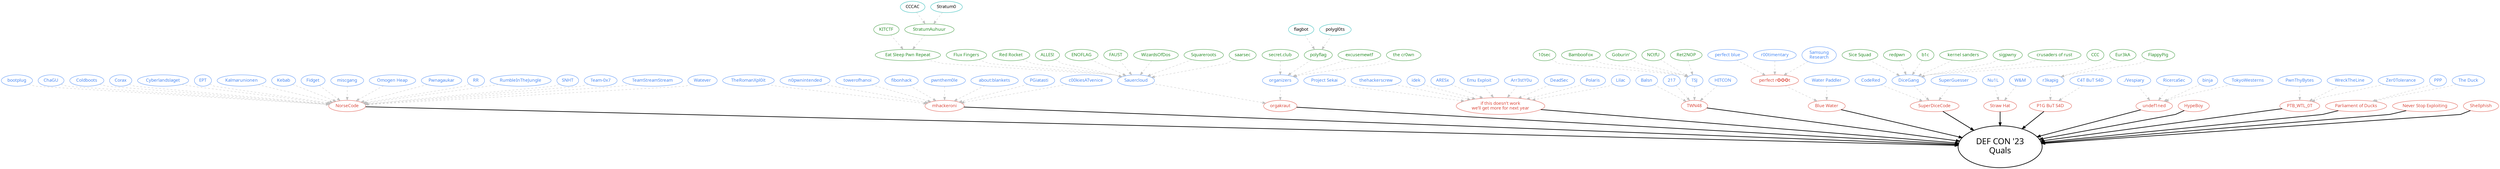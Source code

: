 digraph teams {
  node [fontname = "Cascadia Code"];
  overlap = false;
  // splines = true;
  splines = polyline;
  // sep="+1"; // 0.1, +1
  // esep=1;

  // level 0
  DEFCON [label="DEF CON '23\nQuals" style="bold" fontsize="26pt" href="https://nautilus.institute/", margin="0.25"];

  // level 1
  // team clusters (red)
  subgraph {
    node [color="#db4437" fontcolor="#db4437"];
    "NorseCode" [href="https://ctftime.org/team/110823/"];
    "mhackeroni" [href="https://ctftime.org/team/57788/"];
    "orgakraut" [href="https://ctftime.org/team/229364"];
    "if this doesn't work we'll get more for next year" [href="https://ctftime.org/team/220769/", label="if this doesn't work\nwe'll get more for next year"];
    "TWN48" [href="https://ctftime.org/team/229439"];
    "Blue Water" [href="https://ctftime.org/team/205897"];
    "SuperDiceCode" [href="https://ctftime.org/team/222838"];
    "Straw Hat" [href="https://ctftime.org/team/19208"];
    "P1G BuT S4D" [href="https://ctftime.org/team/222421"];
    "undef1ned" [href="https://ctftime.org/team/189869"];
    "HypeBoy" [href="https://ctftime.org/team/221939"];
    "PTB_WTL_0T" [href="https://ctftime.org/team/119975"];
    "Parliament of Ducks" [];
    "Never Stop Exploiting";
    "Shellphish" [href="https://ctftime.org/team/285"];
    
    // "Katzebin" [href="https://ctftime.org/team/141539"];

    // these are clusters from 2022 that got re-merged into even bigger clusters 2023
    "perfect r✪✪✪t" [href="https://ctftime.org/team/176403"];
  }

  // level 2
  // individual teams (blue)
  subgraph {
    node [color="#4285f4" fontcolor="#4285f4"];

    // Norsecode
    "bootplug" [];
    "ChaGU" [];
    "Coldboots" [];
    "Corax" [];
    "Cyberlandslaget" [];
    "EPT" [];
    "Kalmarunionen" [];
    "Kebab" [];
    "Fidget" [];
    "miscgang" [];
    "Omogen Heap" [];
    "Pwnagaukar" [];
    "RR" [];
    "RumbleInTheJungle" [];
    "SNHT" [];
    "Team-0x7" [];
    "TeamStreamStream" [];
    "Watever" [];

    // if this doesn't work we'll get more for next year
    "Project Sekai" [href=""];
    "thehackerscrew" [href=""];
    "idek" [href=""];
    "ARESx" [href=""];
    "Emu Exploit" [href=""];
    "Arr3stY0u" [href=""];
    "DeadSec" [href=""];
    "Polaris" [href=""];
    "Lilac" [href=""];

    // mhackeroni
    "TheRomanXpl0it" [href=""];
    "n0pwnintended";
    "towerofhanoi";
    "fibonhack";
    "pwnthem0le" [href="https://ctftime.org/team/60467/"];
    "about:blankets" [href="https://ctftime.org/team/208552"];
    "PGiatasti" [href="https://ctftime.org/team/80262"];
    "c00kiesATvenice";

    // Blue Water
    "Water Paddler" [href="https://ctftime.org/team/155019"]
    "perfect blue" [href="https://ctftime.org/team/53802"];
    "r00timentary" [href="https://ctftime.org/team/32783"];
    "Samsung Research" [href="" label="Samsung\nResearch"];

    // TWN48
    "Balsn" [href="https://ctftime.org/team/16978"];
    "217" [href="https://ctftime.org/team/5160"];
    "TSJ" [href="https://ctftime.org/team/150366"];
    "HITCON" [href="https://ctftime.org/team/8299"];

    // PTB_WTL_0T
    "PwnThyBytes" [href="https://ctftime.org/team/59199"];
    "WreckTheLine" [href="https://ctftime.org/team/57908"];
    "Zer0Tolerance";

    // undef1ned 
    "./Vespiary" [href="https://ctftime.org/team/80092"];
    "RicercaSec" [href=""];
    "binja" [href="https://ctftime.org/team/9083"];
    "TokyoWesterns" [href="https://ctftime.org/team/12599"];

    // Straw Hat
    "Nu1L" [href="https://ctftime.org/team/19208"];
    "W&M" [href="https://ctftime.org/team/54666"];

    // SuperDiceCode
    "CodeRed" [href="https://ctftime.org/team/4004"];
    "DiceGang" [href="https://ctftime.org/team/109452"];
    "SuperGuesser" [href="https://ctftime.org/team/130817"];

    // Katzebin
    // "AAA" [href=""];
    // "Oops" [href="https://ctftime.org/team/4419"];
    // "Tencent" [href="https://ctftime.org/team/32578"];

    // P1G BuT S4D
    "r3kapig" [href="https://ctftime.org/team/58979"]
    "C4T BuT S4D" [href="https://ctftime.org/team/83435"]

    // orgakraut
    "Sauercloud" [href="https://ctftime.org/team/54748"]
    "organizers" [href="https://ctftime.org/team/42934"]

    // Parliament of Ducks
    "PPP" [href="https://ctftime.org/team/284"];
    "The Duck" [href="https://ctftime.org/team/111501"];
  }

  // level 3
  // teams of the above (green)
  subgraph {
    node [color="#228B22" fontcolor="#228B22"];

    // Sauercloud (Germany)
    "KITCTF" [href="https://ctftime.org/team/7221"];
    "Eat Sleep Pwn Repeat" [href="https://ctftime.org/team/15712"];
    "Flux Fingers" [href="https://ctftime.org/team/551"];
    "Red Rocket" [href="https://ctftime.org/team/48677"];
    "ALLES!" [href="https://ctftime.org/team/18419"];
    "ENOFLAG" [href="https://ctftime.org/team/1438"];
    "FAUST" [href="https://ctftime.org/team/550"];
    "WizardsOfDos" [href="https://ctftime.org/team/561"];
    "Squareroots" [href="https://ctftime.org/team/554"];
    "saarsec" [href="https://ctftime.org/team/15337"];

    // organizers
    "secret.club" [href="https://secret.club"];
    "polyflag" [href="https://ctftime.org/team/112451"];
    "excusemewtf" [href="https://ctftime.org/team/104977/"];
    "the cr0wn" [href="https://ctftime.org/team/48976/"];

    // TSJ
    "10sec" [href="https://ctftime.org/team/61603"];
    "BambooFox" [href="https://ctftime.org/team/9871"];
    "Goburin'" [href="https://ctftime.org/team/111613"];
    "NCtfU" [href="https://ctftime.org/team/139610"];
    "Ret2NOP" [href="https://ctftime.org/team/139617"];

    // ESPR
    "StratumAuhuur" [href="https://ctftime.org/team/5317"];

    // DiceGang
    "Sice Squad" [href="https://ctftime.org/team/55508"]
    "redpwn" [href="https://ctftime.org/team/59759"]
    "b1c" [href="https://ctftime.org/team/36439"]
    "kernel sanders" [href="https://ctftime.org/team/397"]
    "sigpwny" [href="https://ctftime.org/team/27763"]
    "crusaders of rust" [href="https://ctftime.org/team/132628/"]
    "CCC" [href="https://ctftime.org/team/114056/"]

    // r3kapig
    "Eur3kA" [href="https://ctftime.org/team/48512"];
    "FlappyPig" [href="https://ctftime.org/team/12692"];
  }

  // level 4
  // teams of the teams of the teams of the clusters (this is getting wild)
  subgraph {
    node [color="#12b2af" fontcolor="#000000"];
    "CCCAC" [href="https://ctftime.org/team/555"];
    "Stratum0" [href="https://ctftime.org/team/1684"];

    // polyflag
    "flagbot" [href="https://ctftime.org/team/34878"];
    "polygl0ts" [href="https://ctftime.org/team/53791"];
  }

  // level 1 -> level 0
  // primary edges
  subgraph {
    edge [len=3];
    "Blue Water" -> DEFCON [style="bold"];
    "orgakraut" -> DEFCON [style="bold"];
    "TWN48" -> DEFCON [style="bold"];
    "PTB_WTL_0T" -> DEFCON [style="bold"];
    "undef1ned" -> DEFCON [style="bold"];
    "Straw Hat" -> DEFCON [style="bold"];
    "Parliament of Ducks" -> DEFCON [style="bold"];
    // "Katzebin" -> DEFCON [style="bold"];
    "SuperDiceCode" -> DEFCON [style="bold"];
    "Shellphish" -> DEFCON [style="bold"];
    "P1G BuT S4D" -> DEFCON [style="bold"];
    "if this doesn't work we'll get more for next year" -> DEFCON [style="bold"];
    "HypeBoy" -> DEFCON [style="bold"];
    "mhackeroni" -> DEFCON [style="bold"];
    "Never Stop Exploiting" -> DEFCON [style="bold"];
    "NorseCode" -> DEFCON [style="bold"];
  }

  // level 2 -> level 1
  // secondary edges (teams to clusters)
  subgraph {
    edge [weight=1 style="dashed" color="grey"];

    // NorseCode
    "bootplug" -> "NorseCode";
    "ChaGU" -> "NorseCode";
    "Coldboots" -> "NorseCode";
    "Corax" -> "NorseCode";
    "Cyberlandslaget" -> "NorseCode";
    "EPT" -> "NorseCode";
    "Kalmarunionen" -> "NorseCode";
    "Kebab" -> "NorseCode";
    "Fidget" -> "NorseCode";
    "miscgang" -> "NorseCode";
    "Omogen Heap" -> "NorseCode";
    "Pwnagaukar" -> "NorseCode";
    "RR" -> "NorseCode";
    "RumbleInTheJungle" -> "NorseCode";
    "SNHT" -> "NorseCode";
    "Team-0x7" -> "NorseCode";
    "TeamStreamStream" -> "NorseCode";
    "Watever" -> "NorseCode";

    // mhackeroni
    "TheRomanXpl0it" -> "mhackeroni";
    "n0pwnintended" -> "mhackeroni";
    "towerofhanoi" -> "mhackeroni";
    "fibonhack" -> "mhackeroni";
    "pwnthem0le" -> "mhackeroni";
    "about:blankets" -> "mhackeroni";
    "PGiatasti" -> "mhackeroni";
    "c00kiesATvenice" -> "mhackeroni";

    // Blue Water
    "perfect r✪✪✪t" -> "Blue Water";
    "Water Paddler" -> "Blue Water";
    "perfect blue" ->"perfect r✪✪✪t";
    "r00timentary" -> "perfect r✪✪✪t";
    "Samsung Research" -> "perfect r✪✪✪t";

    // if this doesn't work we'll get more for next year
    "Project Sekai" -> "if this doesn't work we'll get more for next year";
    "thehackerscrew" -> "if this doesn't work we'll get more for next year";
    "idek" -> "if this doesn't work we'll get more for next year";
    "ARESx" -> "if this doesn't work we'll get more for next year";
    "Emu Exploit" -> "if this doesn't work we'll get more for next year";
    "Arr3stY0u" -> "if this doesn't work we'll get more for next year";
    "DeadSec" -> "if this doesn't work we'll get more for next year";
    "Polaris" -> "if this doesn't work we'll get more for next year";
    "Lilac" -> "if this doesn't work we'll get more for next year";

    // orgakraut
    "organizers" -> "orgakraut";
    "Sauercloud" -> "orgakraut";

    // TWN48
    "Balsn" -> "TWN48";
    "217" -> "TWN48";
    "TSJ" -> "TWN48";
    "HITCON" -> "TWN48";

    // PTB_WTL
    "PwnThyBytes" -> "PTB_WTL_0T";
    "WreckTheLine" -> "PTB_WTL_0T";
    "Zer0Tolerance" -> "PTB_WTL_0T"

    // undef1ned
    "./Vespiary" -> "undef1ned";
    "RicercaSec" -> "undef1ned";
    "binja" -> "undef1ned";
    "TokyoWesterns" -> "undef1ned";

    // Straw Hat
    "Nu1L" -> "Straw Hat";
    "W&M" -> "Straw Hat";

    // SuperDiceCode
    "CodeRed" -> "SuperDiceCode";
    "DiceGang" -> "SuperDiceCode";
    "SuperGuesser" -> "SuperDiceCode";

    // Katzebin
    // "AAA" -> "Katzebin";
    // "Oops" -> "Katzebin";
    // "Tencent" -> "Katzebin";

    // P1G BuT S4D
    "r3kapig" -> "P1G BuT S4D";
    "C4T BuT S4D" -> "P1G BuT S4D";

    // Parliament of Ducks
    "PPP" -> "Parliament of Ducks";
    "The Duck" -> "Parliament of Ducks";
  }

  // level 3 -> level 2
  // ternary edges (people to teams)
  subgraph {
    edge [weight=1 style="dashed" color="grey"];
    // TSJ
    "10sec" -> "TSJ";
    "BambooFox" -> "TSJ";
    "Goburin'" -> "TSJ";
    "NCtfU" -> "TSJ";
    "Ret2NOP" -> "TSJ";

    // ESPR
    "KITCTF" -> "Eat Sleep Pwn Repeat";
    "StratumAuhuur" -> "Eat Sleep Pwn Repeat";

    // Sauercloud (Germany)
    "Eat Sleep Pwn Repeat" -> "Sauercloud";   
    "Flux Fingers" -> "Sauercloud";   
    "Red Rocket" -> "Sauercloud";   
    "ALLES!" -> "Sauercloud";   
    "ENOFLAG" -> "Sauercloud";   
    "FAUST" -> "Sauercloud";   
    "WizardsOfDos" -> "Sauercloud";   
    "Squareroots" -> "Sauercloud";   
    "saarsec" -> "Sauercloud";

    // organizers
    "secret.club" -> "organizers";
    "polyflag" -> "organizers";
    "excusemewtf" -> "organizers";
    "the cr0wn" -> "organizers";

    // r3kapig
    "Eur3kA" -> "r3kapig";
    "FlappyPig" -> "r3kapig";
  }

  // level 4 -> level 3
  // quadinary (how do you call this?) edges
  subgraph {
    edge [weight=1 style="dashed" color="grey"];

    // StratumAuhuur
    "Stratum0" -> "StratumAuhuur";
    "CCCAC" -> "StratumAuhuur";

    // polyflag
    "flagbot" -> "polyflag";
    "polygl0ts" -> "polyflag";

    // Dice Gang
    "Sice Squad"-> "DiceGang"
    "redpwn"-> "DiceGang"
    "b1c"-> "DiceGang"
    "kernel sanders"-> "DiceGang"
    "sigpwny"-> "DiceGang"
    "crusaders of rust" -> "DiceGang"
    "CCC" -> "DiceGang";
  }
}

